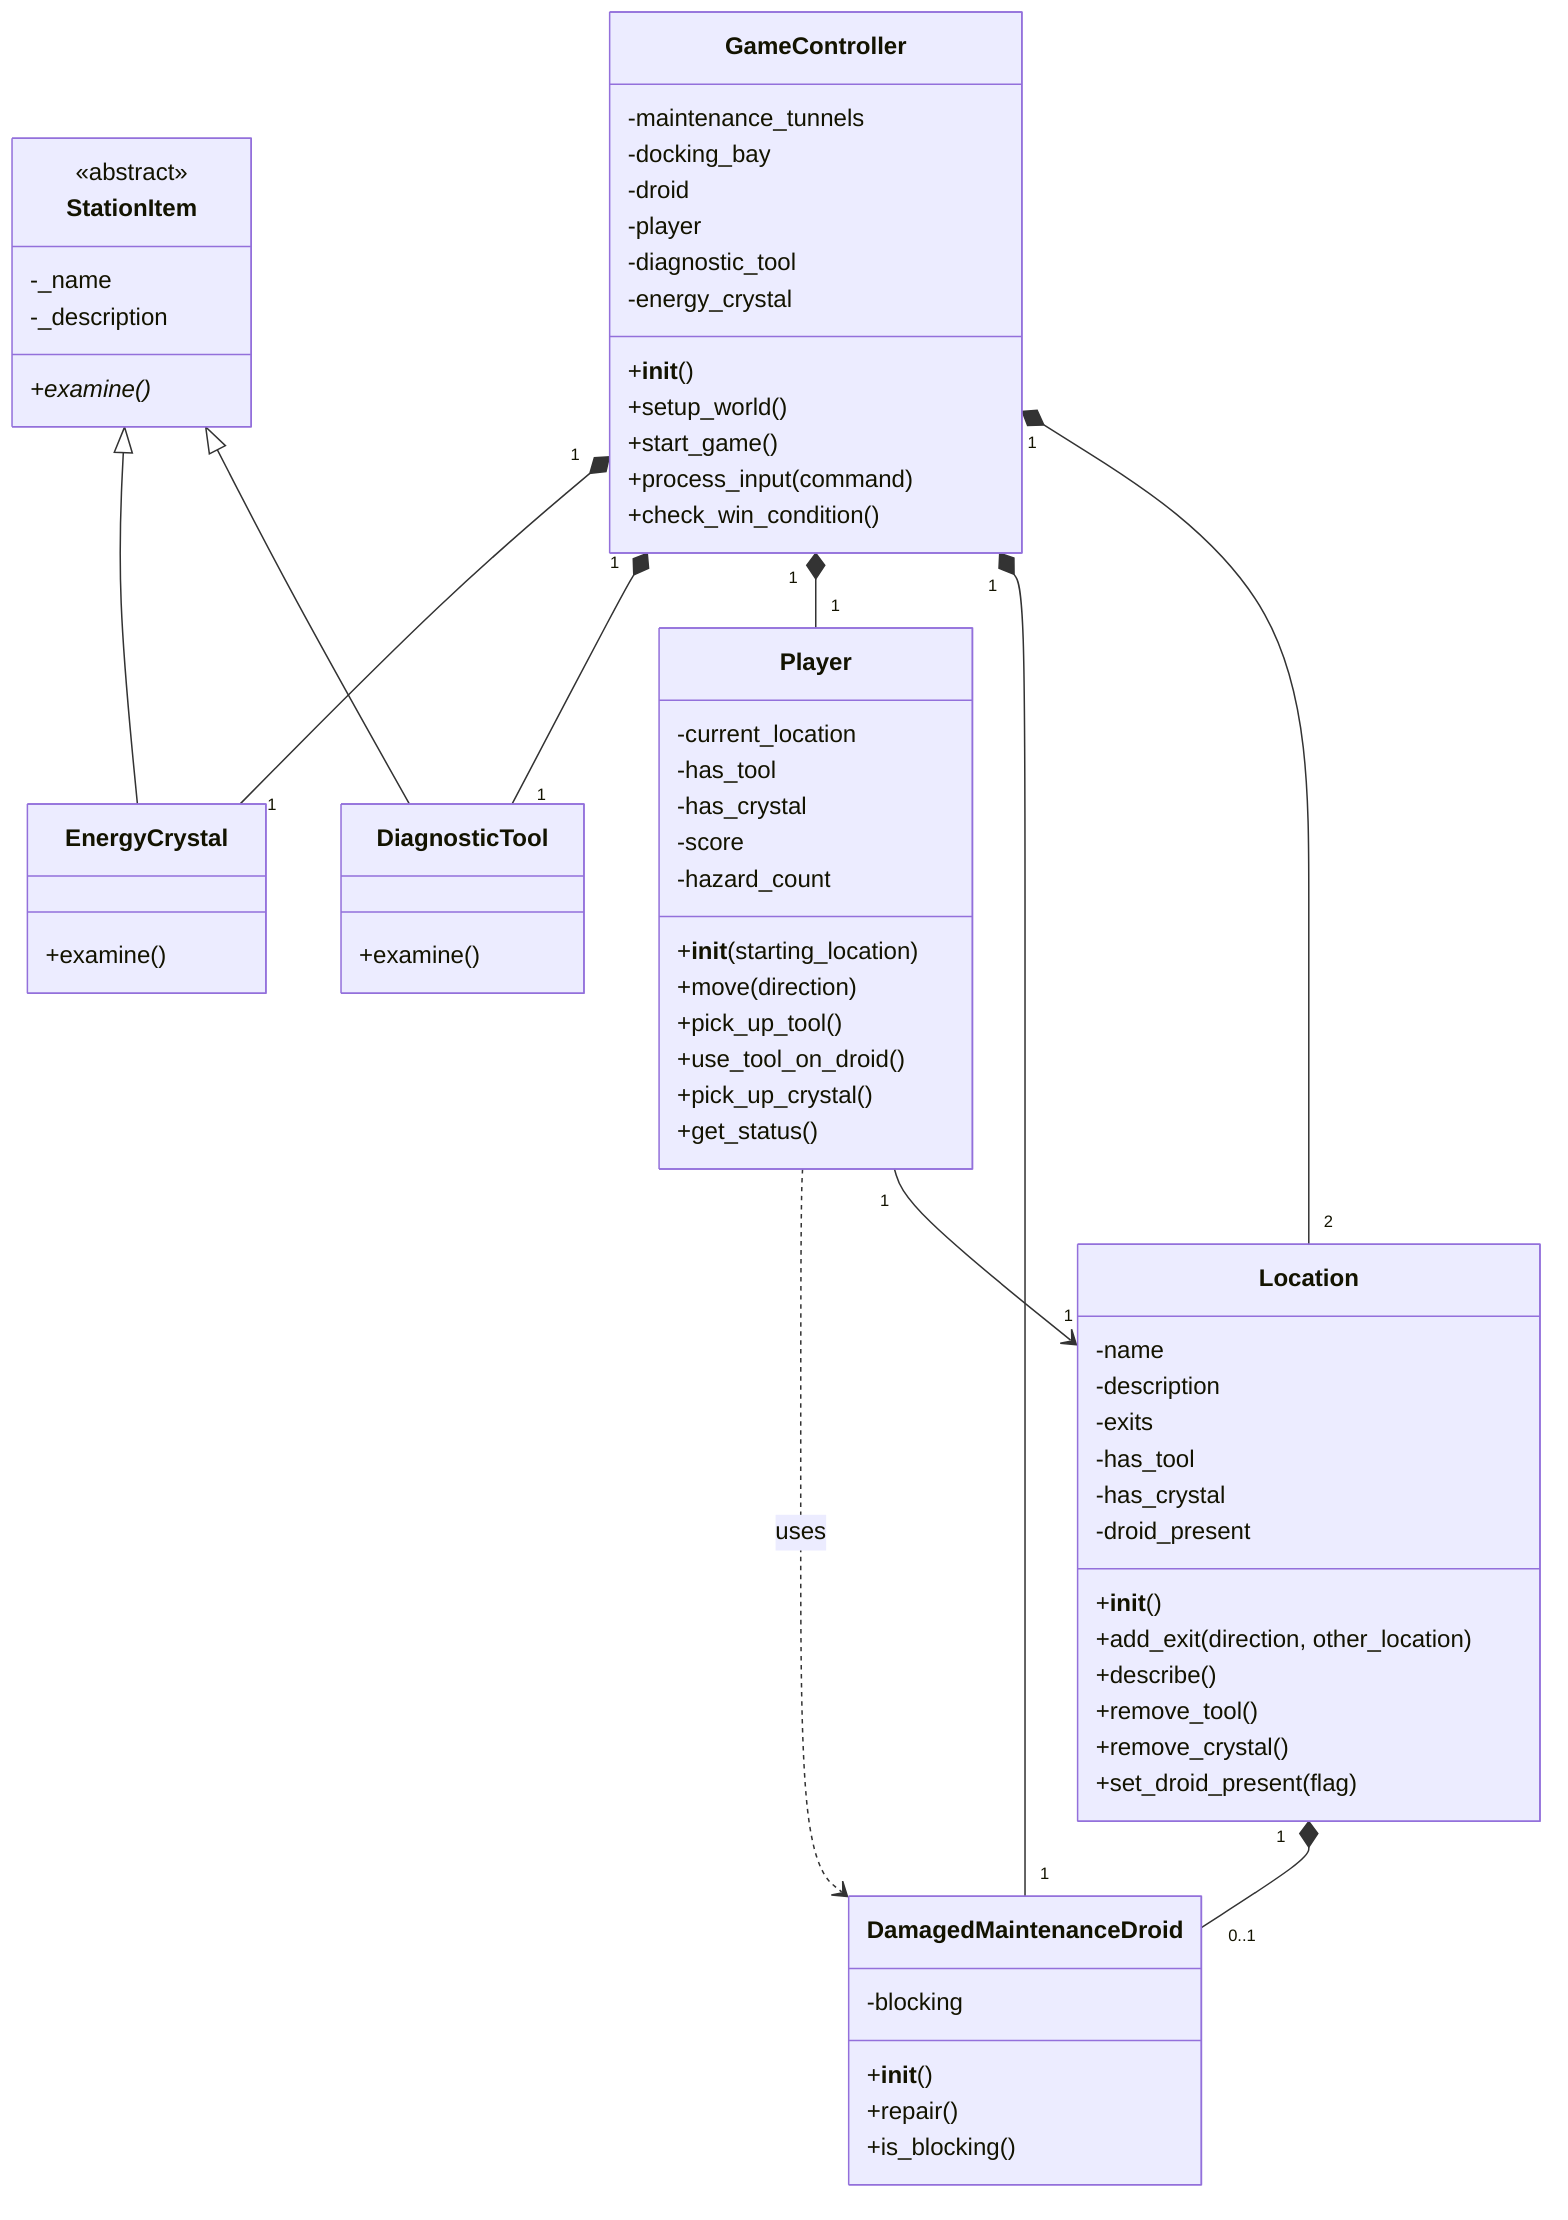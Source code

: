 %%https://www.mermaidchart.com/app/projects/47094d90-774a-4ae6-93a1-2cb529246fc4/diagrams/99d1ef36-488e-4133-bc3e-c1d843bf7947/share/invite/eyJhbGciOiJIUzI1NiIsInR5cCI6IkpXVCJ9.eyJkb2N1bWVudElEIjoiOTlkMWVmMzYtNDg4ZS00MTMzLWJjM2UtYzFkODQzYmY3OTQ3IiwiYWNjZXNzIjoiRWRpdCIsImlhdCI6MTc0OTk0OTU5Mn0.uazLs_2hfcVtrlq28p2kLkWsVvMLcLUdjSNnbZE1bQA

classDiagram
    class StationItem {
        <<abstract>>
        -_name
        -_description
        +examine()*
    }

    class DiagnosticTool {
        +examine()
    }

    class EnergyCrystal {
        +examine()
    }

    class Location {
        -name
        -description
        -exits
        -has_tool
        -has_crystal
        -droid_present
        +__init__()
        +add_exit(direction, other_location)
        +describe()
        +remove_tool()
        +remove_crystal()
        +set_droid_present(flag)
    }

    class DamagedMaintenanceDroid {
        -blocking
        +__init__()
        +repair()
        +is_blocking()
    }

    class Player {
        -current_location
        -has_tool
        -has_crystal
        -score
        -hazard_count
        +__init__(starting_location)
        +move(direction)
        +pick_up_tool()
        +use_tool_on_droid()
        +pick_up_crystal()
        +get_status()
    }

    class GameController {
        -maintenance_tunnels
        -docking_bay
        -droid
        -player
        -diagnostic_tool
        -energy_crystal
        +__init__()
        +setup_world()
        +start_game()
        +process_input(command)
        +check_win_condition()
    }

    StationItem <|-- DiagnosticTool
    StationItem <|-- EnergyCrystal
    Location "1" *-- "0..1" DamagedMaintenanceDroid
    Player "1" --> "1" Location
    GameController "1" *-- "2" Location
    GameController "1" *-- "1" DamagedMaintenanceDroid
    GameController "1" *-- "1" Player
    GameController "1" *-- "1" DiagnosticTool
    GameController "1" *-- "1" EnergyCrystal
    Player ..> DamagedMaintenanceDroid : uses